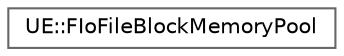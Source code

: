 digraph "Graphical Class Hierarchy"
{
 // INTERACTIVE_SVG=YES
 // LATEX_PDF_SIZE
  bgcolor="transparent";
  edge [fontname=Helvetica,fontsize=10,labelfontname=Helvetica,labelfontsize=10];
  node [fontname=Helvetica,fontsize=10,shape=box,height=0.2,width=0.4];
  rankdir="LR";
  Node0 [id="Node000000",label="UE::FIoFileBlockMemoryPool",height=0.2,width=0.4,color="grey40", fillcolor="white", style="filled",URL="$d0/d94/classUE_1_1FIoFileBlockMemoryPool.html",tooltip=" "];
}
